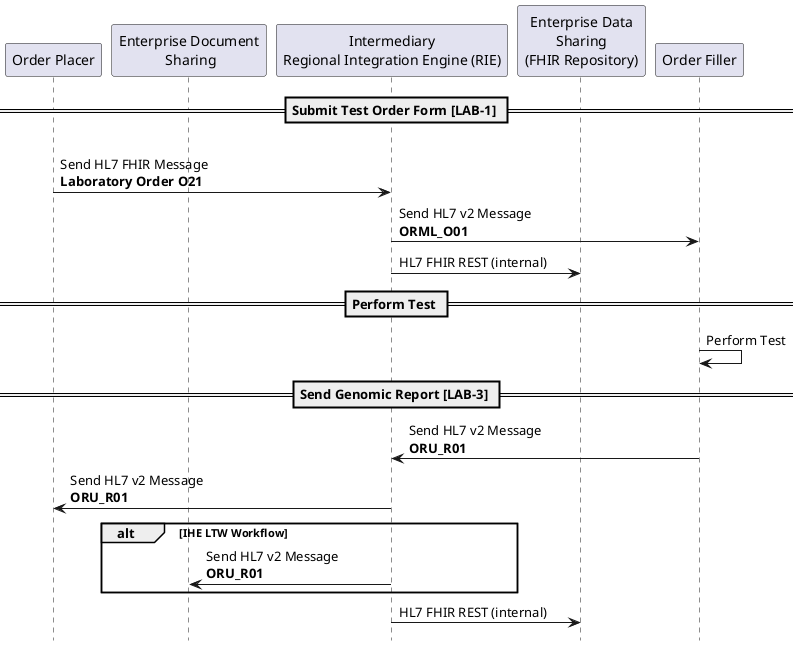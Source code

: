 @startuml

hide footbox

participant "Order Placer" as EPR
participant "Enterprise Document\n Sharing" as XDS
participant "Intermediary\nRegional Integration Engine (RIE)" as TIE
participant "Enterprise Data\nSharing\n(FHIR Repository)" as CDR
participant "Order Filler" as LIMS



== Submit Test Order Form [LAB-1] ==

EPR -> TIE: \nSend HL7 FHIR Message\n**Laboratory Order O21**
TIE -> LIMS: Send HL7 v2 Message\n**ORML_O01**
TIE -> CDR: HL7 FHIR REST (internal)

== Perform Test ==

LIMS -> LIMS: Perform Test

== Send Genomic Report [LAB-3] ==

LIMS -> TIE: Send HL7 v2 Message\n**ORU_R01**

TIE -> EPR: Send HL7 v2 Message\n**ORU_R01**
alt IHE LTW Workflow
TIE -> XDS: Send HL7 v2 Message\n**ORU_R01**
end
TIE -> CDR: HL7 FHIR REST (internal)

@enduml
